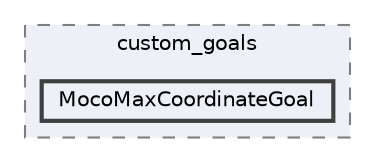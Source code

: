 digraph "C:/dev/MocoExtendProblem/custom_goals/MocoMaxCoordinateGoal"
{
 // LATEX_PDF_SIZE
  bgcolor="transparent";
  edge [fontname=Helvetica,fontsize=10,labelfontname=Helvetica,labelfontsize=10];
  node [fontname=Helvetica,fontsize=10,shape=box,height=0.2,width=0.4];
  compound=true
  subgraph clusterdir_d53e5ab7147020051365374404e3c758 {
    graph [ bgcolor="#edf0f7", pencolor="grey50", label="custom_goals", fontname=Helvetica,fontsize=10 style="filled,dashed", URL="dir_d53e5ab7147020051365374404e3c758.html",tooltip=""]
  dir_aebf103b158862e922671eeb66c9b5ce [label="MocoMaxCoordinateGoal", fillcolor="#edf0f7", color="grey25", style="filled,bold", URL="dir_aebf103b158862e922671eeb66c9b5ce.html",tooltip=""];
  }
}
